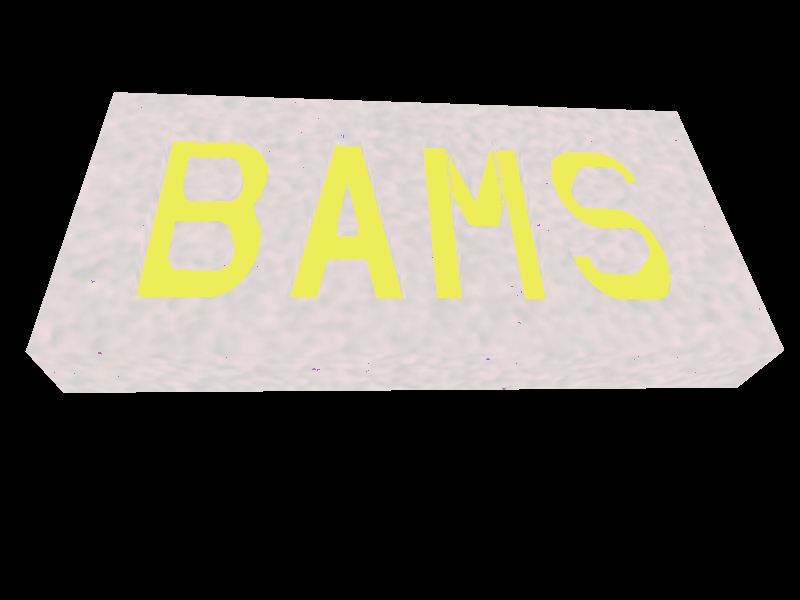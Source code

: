 #include "colors.inc"           // Standard colors library
#include "shapes.inc"           // Commonly used object shapes
#include "textures.inc"         // LOTS of neat textures.  Lots of NEW textures.
#include "stones.inc"
#include "chars.inc"

light_source {<-71, 7, -90> color Gray80}
light_source {< 31, 12, -20> color White}

camera 
   {
   location  <10,    3,    -16.4>
   direction <0.0,  0.0,  1.0>
   up        <0.0,  1.0,  0>
   right     <4/3,  0.0,  0>
   look_at   <10,    4,   0>
   }


#declare BAMS = union
   {
   object {char_B translate <0,  0, 0>} 
   object {char_A translate <5,  0, 0>} 
   object {char_M translate <10, 0, 0>} 
   object {char_S translate <15, 0, 0>} 
   translate <2.5, 0, 0>
   }

union
   {
   difference
      {
      box {<-2, -2, .1> <22, 10, 3>}
      object {BAMS scale <1, 8/5, 1> translate <0, 0, 0>}
      texture {PinkAlabaster}
      }
   box 
      {
      <-1.9, -1.9, .8> <21.9, 9.9, .81>
      texture {Gold_Texture}
      }
   translate <1, 5, 0>
   rotate <30, -5, 0>
   }
